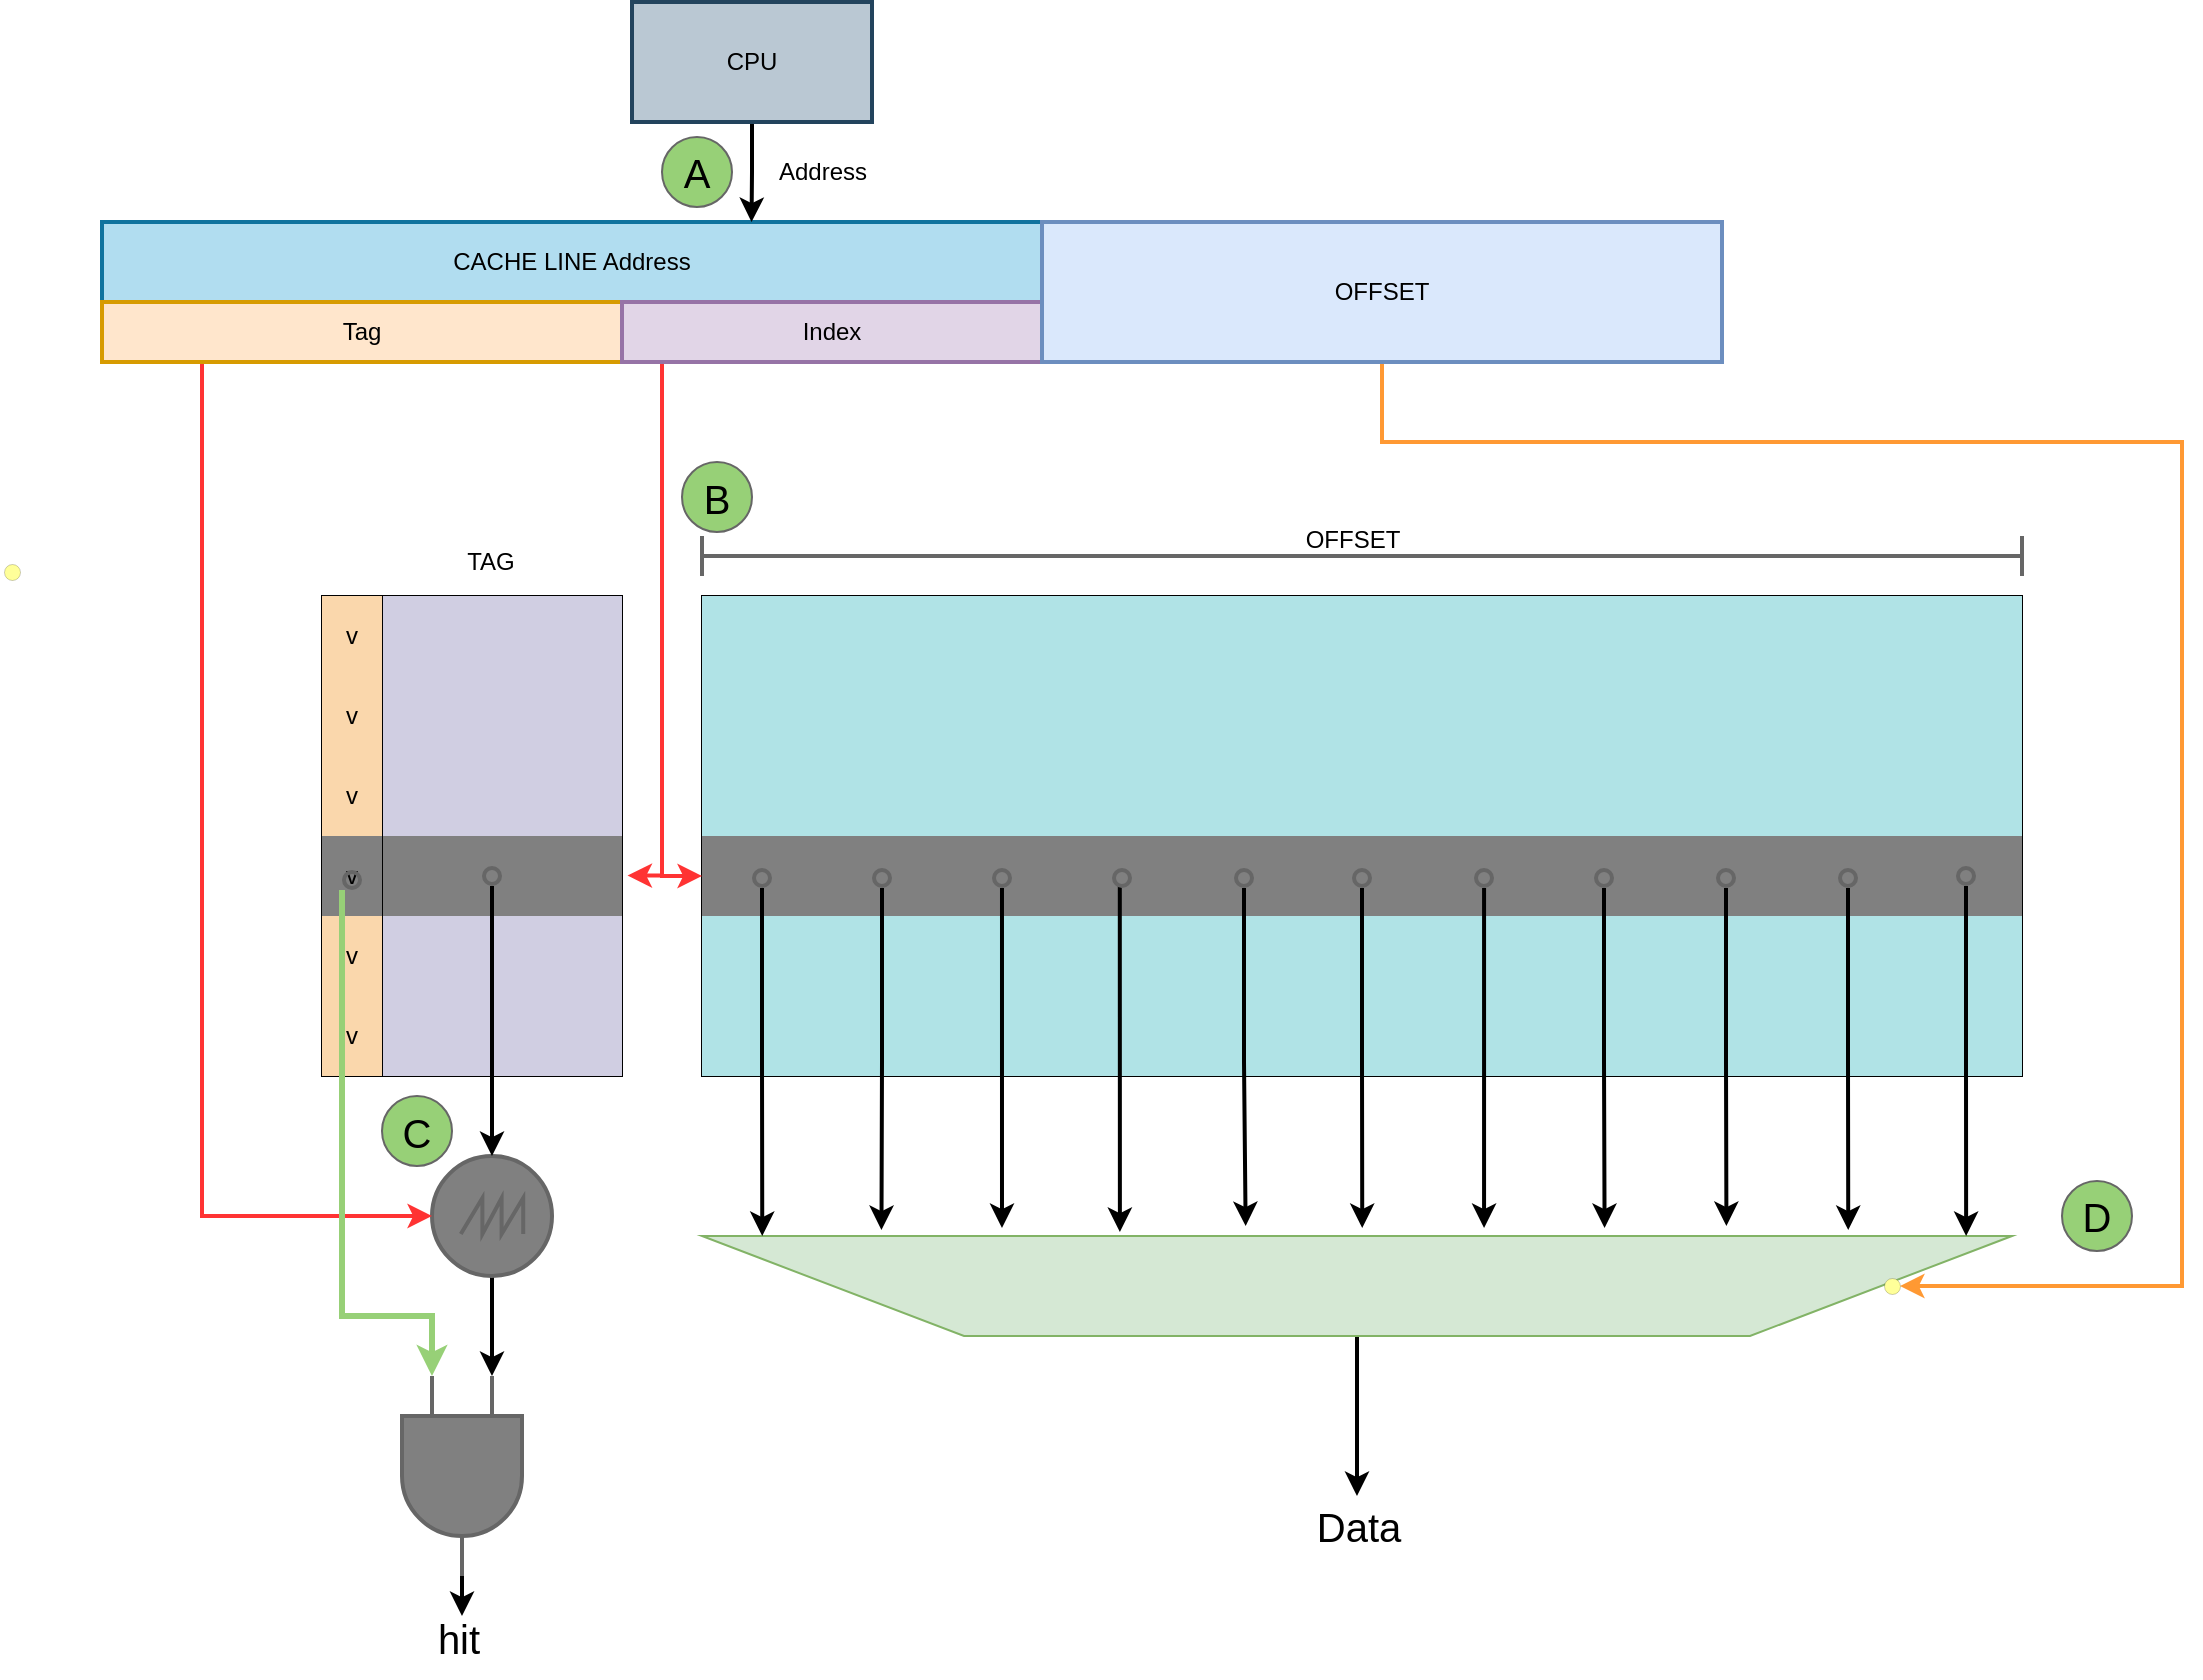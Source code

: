 <mxfile version="20.6.1" type="device"><diagram id="GEFvHUfRYv8DrE_fYGbr" name="第 1 页"><mxGraphModel dx="2563" dy="1224" grid="1" gridSize="10" guides="1" tooltips="1" connect="1" arrows="1" fold="1" page="1" pageScale="1" pageWidth="850" pageHeight="1100" math="0" shadow="0"><root><mxCell id="0"/><mxCell id="1" parent="0"/><mxCell id="lE-3ElLbdvA7vJIspukd-1" value="" style="shape=table;html=1;whiteSpace=wrap;startSize=0;container=1;collapsible=0;childLayout=tableLayout;" parent="1" vertex="1"><mxGeometry x="320" y="357" width="660" height="240" as="geometry"/></mxCell><mxCell id="lE-3ElLbdvA7vJIspukd-90" style="shape=tableRow;horizontal=0;startSize=0;swimlaneHead=0;swimlaneBody=0;top=0;left=0;bottom=0;right=0;collapsible=0;dropTarget=0;fillColor=none;points=[[0,0.5],[1,0.5]];portConstraint=eastwest;" parent="lE-3ElLbdvA7vJIspukd-1" vertex="1"><mxGeometry width="660" height="40" as="geometry"/></mxCell><mxCell id="lE-3ElLbdvA7vJIspukd-91" style="shape=partialRectangle;html=1;whiteSpace=wrap;connectable=0;fillColor=#b0e3e6;top=0;left=0;bottom=0;right=0;overflow=hidden;strokeColor=#0e8088;" parent="lE-3ElLbdvA7vJIspukd-90" vertex="1"><mxGeometry width="60" height="40" as="geometry"><mxRectangle width="60" height="40" as="alternateBounds"/></mxGeometry></mxCell><mxCell id="lE-3ElLbdvA7vJIspukd-92" style="shape=partialRectangle;html=1;whiteSpace=wrap;connectable=0;fillColor=#b0e3e6;top=0;left=0;bottom=0;right=0;overflow=hidden;strokeColor=#0e8088;" parent="lE-3ElLbdvA7vJIspukd-90" vertex="1"><mxGeometry x="60" width="60" height="40" as="geometry"><mxRectangle width="60" height="40" as="alternateBounds"/></mxGeometry></mxCell><mxCell id="lE-3ElLbdvA7vJIspukd-93" style="shape=partialRectangle;html=1;whiteSpace=wrap;connectable=0;fillColor=#b0e3e6;top=0;left=0;bottom=0;right=0;overflow=hidden;strokeColor=#0e8088;" parent="lE-3ElLbdvA7vJIspukd-90" vertex="1"><mxGeometry x="120" width="60" height="40" as="geometry"><mxRectangle width="60" height="40" as="alternateBounds"/></mxGeometry></mxCell><mxCell id="lE-3ElLbdvA7vJIspukd-94" style="shape=partialRectangle;html=1;whiteSpace=wrap;connectable=0;fillColor=#b0e3e6;top=0;left=0;bottom=0;right=0;overflow=hidden;strokeColor=#0e8088;" parent="lE-3ElLbdvA7vJIspukd-90" vertex="1"><mxGeometry x="180" width="60" height="40" as="geometry"><mxRectangle width="60" height="40" as="alternateBounds"/></mxGeometry></mxCell><mxCell id="lE-3ElLbdvA7vJIspukd-95" style="shape=partialRectangle;html=1;whiteSpace=wrap;connectable=0;fillColor=#b0e3e6;top=0;left=0;bottom=0;right=0;overflow=hidden;strokeColor=#0e8088;" parent="lE-3ElLbdvA7vJIspukd-90" vertex="1"><mxGeometry x="240" width="60" height="40" as="geometry"><mxRectangle width="60" height="40" as="alternateBounds"/></mxGeometry></mxCell><mxCell id="lE-3ElLbdvA7vJIspukd-96" style="shape=partialRectangle;html=1;whiteSpace=wrap;connectable=0;fillColor=#b0e3e6;top=0;left=0;bottom=0;right=0;overflow=hidden;strokeColor=#0e8088;" parent="lE-3ElLbdvA7vJIspukd-90" vertex="1"><mxGeometry x="300" width="60" height="40" as="geometry"><mxRectangle width="60" height="40" as="alternateBounds"/></mxGeometry></mxCell><mxCell id="lE-3ElLbdvA7vJIspukd-97" style="shape=partialRectangle;html=1;whiteSpace=wrap;connectable=0;fillColor=#b0e3e6;top=0;left=0;bottom=0;right=0;overflow=hidden;strokeColor=#0e8088;" parent="lE-3ElLbdvA7vJIspukd-90" vertex="1"><mxGeometry x="360" width="60" height="40" as="geometry"><mxRectangle width="60" height="40" as="alternateBounds"/></mxGeometry></mxCell><mxCell id="lE-3ElLbdvA7vJIspukd-98" style="shape=partialRectangle;html=1;whiteSpace=wrap;connectable=0;fillColor=#b0e3e6;top=0;left=0;bottom=0;right=0;overflow=hidden;strokeColor=#0e8088;" parent="lE-3ElLbdvA7vJIspukd-90" vertex="1"><mxGeometry x="420" width="60" height="40" as="geometry"><mxRectangle width="60" height="40" as="alternateBounds"/></mxGeometry></mxCell><mxCell id="lE-3ElLbdvA7vJIspukd-99" style="shape=partialRectangle;html=1;whiteSpace=wrap;connectable=0;fillColor=#b0e3e6;top=0;left=0;bottom=0;right=0;overflow=hidden;strokeColor=#0e8088;" parent="lE-3ElLbdvA7vJIspukd-90" vertex="1"><mxGeometry x="480" width="60" height="40" as="geometry"><mxRectangle width="60" height="40" as="alternateBounds"/></mxGeometry></mxCell><mxCell id="lE-3ElLbdvA7vJIspukd-100" style="shape=partialRectangle;html=1;whiteSpace=wrap;connectable=0;fillColor=#b0e3e6;top=0;left=0;bottom=0;right=0;overflow=hidden;strokeColor=#0e8088;" parent="lE-3ElLbdvA7vJIspukd-90" vertex="1"><mxGeometry x="540" width="60" height="40" as="geometry"><mxRectangle width="60" height="40" as="alternateBounds"/></mxGeometry></mxCell><mxCell id="lE-3ElLbdvA7vJIspukd-101" style="shape=partialRectangle;html=1;whiteSpace=wrap;connectable=0;fillColor=#b0e3e6;top=0;left=0;bottom=0;right=0;overflow=hidden;strokeColor=#0e8088;" parent="lE-3ElLbdvA7vJIspukd-90" vertex="1"><mxGeometry x="600" width="60" height="40" as="geometry"><mxRectangle width="60" height="40" as="alternateBounds"/></mxGeometry></mxCell><mxCell id="lE-3ElLbdvA7vJIspukd-78" style="shape=tableRow;horizontal=0;startSize=0;swimlaneHead=0;swimlaneBody=0;top=0;left=0;bottom=0;right=0;collapsible=0;dropTarget=0;fillColor=none;points=[[0,0.5],[1,0.5]];portConstraint=eastwest;" parent="lE-3ElLbdvA7vJIspukd-1" vertex="1"><mxGeometry y="40" width="660" height="40" as="geometry"/></mxCell><mxCell id="lE-3ElLbdvA7vJIspukd-79" style="shape=partialRectangle;html=1;whiteSpace=wrap;connectable=0;fillColor=#b0e3e6;top=0;left=0;bottom=0;right=0;overflow=hidden;strokeColor=#0e8088;" parent="lE-3ElLbdvA7vJIspukd-78" vertex="1"><mxGeometry width="60" height="40" as="geometry"><mxRectangle width="60" height="40" as="alternateBounds"/></mxGeometry></mxCell><mxCell id="lE-3ElLbdvA7vJIspukd-80" style="shape=partialRectangle;html=1;whiteSpace=wrap;connectable=0;fillColor=#b0e3e6;top=0;left=0;bottom=0;right=0;overflow=hidden;strokeColor=#0e8088;" parent="lE-3ElLbdvA7vJIspukd-78" vertex="1"><mxGeometry x="60" width="60" height="40" as="geometry"><mxRectangle width="60" height="40" as="alternateBounds"/></mxGeometry></mxCell><mxCell id="lE-3ElLbdvA7vJIspukd-81" style="shape=partialRectangle;html=1;whiteSpace=wrap;connectable=0;fillColor=#b0e3e6;top=0;left=0;bottom=0;right=0;overflow=hidden;strokeColor=#0e8088;" parent="lE-3ElLbdvA7vJIspukd-78" vertex="1"><mxGeometry x="120" width="60" height="40" as="geometry"><mxRectangle width="60" height="40" as="alternateBounds"/></mxGeometry></mxCell><mxCell id="lE-3ElLbdvA7vJIspukd-82" style="shape=partialRectangle;html=1;whiteSpace=wrap;connectable=0;fillColor=#b0e3e6;top=0;left=0;bottom=0;right=0;overflow=hidden;strokeColor=#0e8088;" parent="lE-3ElLbdvA7vJIspukd-78" vertex="1"><mxGeometry x="180" width="60" height="40" as="geometry"><mxRectangle width="60" height="40" as="alternateBounds"/></mxGeometry></mxCell><mxCell id="lE-3ElLbdvA7vJIspukd-83" style="shape=partialRectangle;html=1;whiteSpace=wrap;connectable=0;fillColor=#b0e3e6;top=0;left=0;bottom=0;right=0;overflow=hidden;strokeColor=#0e8088;" parent="lE-3ElLbdvA7vJIspukd-78" vertex="1"><mxGeometry x="240" width="60" height="40" as="geometry"><mxRectangle width="60" height="40" as="alternateBounds"/></mxGeometry></mxCell><mxCell id="lE-3ElLbdvA7vJIspukd-84" style="shape=partialRectangle;html=1;whiteSpace=wrap;connectable=0;fillColor=#b0e3e6;top=0;left=0;bottom=0;right=0;overflow=hidden;strokeColor=#0e8088;" parent="lE-3ElLbdvA7vJIspukd-78" vertex="1"><mxGeometry x="300" width="60" height="40" as="geometry"><mxRectangle width="60" height="40" as="alternateBounds"/></mxGeometry></mxCell><mxCell id="lE-3ElLbdvA7vJIspukd-85" style="shape=partialRectangle;html=1;whiteSpace=wrap;connectable=0;fillColor=#b0e3e6;top=0;left=0;bottom=0;right=0;overflow=hidden;strokeColor=#0e8088;" parent="lE-3ElLbdvA7vJIspukd-78" vertex="1"><mxGeometry x="360" width="60" height="40" as="geometry"><mxRectangle width="60" height="40" as="alternateBounds"/></mxGeometry></mxCell><mxCell id="lE-3ElLbdvA7vJIspukd-86" style="shape=partialRectangle;html=1;whiteSpace=wrap;connectable=0;fillColor=#b0e3e6;top=0;left=0;bottom=0;right=0;overflow=hidden;strokeColor=#0e8088;" parent="lE-3ElLbdvA7vJIspukd-78" vertex="1"><mxGeometry x="420" width="60" height="40" as="geometry"><mxRectangle width="60" height="40" as="alternateBounds"/></mxGeometry></mxCell><mxCell id="lE-3ElLbdvA7vJIspukd-87" style="shape=partialRectangle;html=1;whiteSpace=wrap;connectable=0;fillColor=#b0e3e6;top=0;left=0;bottom=0;right=0;overflow=hidden;strokeColor=#0e8088;" parent="lE-3ElLbdvA7vJIspukd-78" vertex="1"><mxGeometry x="480" width="60" height="40" as="geometry"><mxRectangle width="60" height="40" as="alternateBounds"/></mxGeometry></mxCell><mxCell id="lE-3ElLbdvA7vJIspukd-88" style="shape=partialRectangle;html=1;whiteSpace=wrap;connectable=0;fillColor=#b0e3e6;top=0;left=0;bottom=0;right=0;overflow=hidden;strokeColor=#0e8088;" parent="lE-3ElLbdvA7vJIspukd-78" vertex="1"><mxGeometry x="540" width="60" height="40" as="geometry"><mxRectangle width="60" height="40" as="alternateBounds"/></mxGeometry></mxCell><mxCell id="lE-3ElLbdvA7vJIspukd-89" style="shape=partialRectangle;html=1;whiteSpace=wrap;connectable=0;fillColor=#b0e3e6;top=0;left=0;bottom=0;right=0;overflow=hidden;strokeColor=#0e8088;" parent="lE-3ElLbdvA7vJIspukd-78" vertex="1"><mxGeometry x="600" width="60" height="40" as="geometry"><mxRectangle width="60" height="40" as="alternateBounds"/></mxGeometry></mxCell><mxCell id="lE-3ElLbdvA7vJIspukd-66" style="shape=tableRow;horizontal=0;startSize=0;swimlaneHead=0;swimlaneBody=0;top=0;left=0;bottom=0;right=0;collapsible=0;dropTarget=0;fillColor=none;points=[[0,0.5],[1,0.5]];portConstraint=eastwest;" parent="lE-3ElLbdvA7vJIspukd-1" vertex="1"><mxGeometry y="80" width="660" height="40" as="geometry"/></mxCell><mxCell id="lE-3ElLbdvA7vJIspukd-67" style="shape=partialRectangle;html=1;whiteSpace=wrap;connectable=0;fillColor=#b0e3e6;top=0;left=0;bottom=0;right=0;overflow=hidden;strokeColor=#0e8088;" parent="lE-3ElLbdvA7vJIspukd-66" vertex="1"><mxGeometry width="60" height="40" as="geometry"><mxRectangle width="60" height="40" as="alternateBounds"/></mxGeometry></mxCell><mxCell id="lE-3ElLbdvA7vJIspukd-68" style="shape=partialRectangle;html=1;whiteSpace=wrap;connectable=0;fillColor=#b0e3e6;top=0;left=0;bottom=0;right=0;overflow=hidden;strokeColor=#0e8088;" parent="lE-3ElLbdvA7vJIspukd-66" vertex="1"><mxGeometry x="60" width="60" height="40" as="geometry"><mxRectangle width="60" height="40" as="alternateBounds"/></mxGeometry></mxCell><mxCell id="lE-3ElLbdvA7vJIspukd-69" style="shape=partialRectangle;html=1;whiteSpace=wrap;connectable=0;fillColor=#b0e3e6;top=0;left=0;bottom=0;right=0;overflow=hidden;strokeColor=#0e8088;" parent="lE-3ElLbdvA7vJIspukd-66" vertex="1"><mxGeometry x="120" width="60" height="40" as="geometry"><mxRectangle width="60" height="40" as="alternateBounds"/></mxGeometry></mxCell><mxCell id="lE-3ElLbdvA7vJIspukd-70" style="shape=partialRectangle;html=1;whiteSpace=wrap;connectable=0;fillColor=#b0e3e6;top=0;left=0;bottom=0;right=0;overflow=hidden;strokeColor=#0e8088;" parent="lE-3ElLbdvA7vJIspukd-66" vertex="1"><mxGeometry x="180" width="60" height="40" as="geometry"><mxRectangle width="60" height="40" as="alternateBounds"/></mxGeometry></mxCell><mxCell id="lE-3ElLbdvA7vJIspukd-71" style="shape=partialRectangle;html=1;whiteSpace=wrap;connectable=0;fillColor=#b0e3e6;top=0;left=0;bottom=0;right=0;overflow=hidden;strokeColor=#0e8088;" parent="lE-3ElLbdvA7vJIspukd-66" vertex="1"><mxGeometry x="240" width="60" height="40" as="geometry"><mxRectangle width="60" height="40" as="alternateBounds"/></mxGeometry></mxCell><mxCell id="lE-3ElLbdvA7vJIspukd-72" style="shape=partialRectangle;html=1;whiteSpace=wrap;connectable=0;fillColor=#b0e3e6;top=0;left=0;bottom=0;right=0;overflow=hidden;strokeColor=#0e8088;" parent="lE-3ElLbdvA7vJIspukd-66" vertex="1"><mxGeometry x="300" width="60" height="40" as="geometry"><mxRectangle width="60" height="40" as="alternateBounds"/></mxGeometry></mxCell><mxCell id="lE-3ElLbdvA7vJIspukd-73" style="shape=partialRectangle;html=1;whiteSpace=wrap;connectable=0;fillColor=#b0e3e6;top=0;left=0;bottom=0;right=0;overflow=hidden;strokeColor=#0e8088;" parent="lE-3ElLbdvA7vJIspukd-66" vertex="1"><mxGeometry x="360" width="60" height="40" as="geometry"><mxRectangle width="60" height="40" as="alternateBounds"/></mxGeometry></mxCell><mxCell id="lE-3ElLbdvA7vJIspukd-74" style="shape=partialRectangle;html=1;whiteSpace=wrap;connectable=0;fillColor=#b0e3e6;top=0;left=0;bottom=0;right=0;overflow=hidden;strokeColor=#0e8088;" parent="lE-3ElLbdvA7vJIspukd-66" vertex="1"><mxGeometry x="420" width="60" height="40" as="geometry"><mxRectangle width="60" height="40" as="alternateBounds"/></mxGeometry></mxCell><mxCell id="lE-3ElLbdvA7vJIspukd-75" style="shape=partialRectangle;html=1;whiteSpace=wrap;connectable=0;fillColor=#b0e3e6;top=0;left=0;bottom=0;right=0;overflow=hidden;strokeColor=#0e8088;" parent="lE-3ElLbdvA7vJIspukd-66" vertex="1"><mxGeometry x="480" width="60" height="40" as="geometry"><mxRectangle width="60" height="40" as="alternateBounds"/></mxGeometry></mxCell><mxCell id="lE-3ElLbdvA7vJIspukd-76" style="shape=partialRectangle;html=1;whiteSpace=wrap;connectable=0;fillColor=#b0e3e6;top=0;left=0;bottom=0;right=0;overflow=hidden;strokeColor=#0e8088;" parent="lE-3ElLbdvA7vJIspukd-66" vertex="1"><mxGeometry x="540" width="60" height="40" as="geometry"><mxRectangle width="60" height="40" as="alternateBounds"/></mxGeometry></mxCell><mxCell id="lE-3ElLbdvA7vJIspukd-77" style="shape=partialRectangle;html=1;whiteSpace=wrap;connectable=0;fillColor=#b0e3e6;top=0;left=0;bottom=0;right=0;overflow=hidden;strokeColor=#0e8088;" parent="lE-3ElLbdvA7vJIspukd-66" vertex="1"><mxGeometry x="600" width="60" height="40" as="geometry"><mxRectangle width="60" height="40" as="alternateBounds"/></mxGeometry></mxCell><mxCell id="lE-3ElLbdvA7vJIspukd-2" value="" style="shape=tableRow;horizontal=0;startSize=0;swimlaneHead=0;swimlaneBody=0;top=0;left=0;bottom=0;right=0;collapsible=0;dropTarget=0;fillColor=none;points=[[0,0.5],[1,0.5]];portConstraint=eastwest;" parent="lE-3ElLbdvA7vJIspukd-1" vertex="1"><mxGeometry y="120" width="660" height="40" as="geometry"/></mxCell><mxCell id="lE-3ElLbdvA7vJIspukd-3" value="" style="shape=partialRectangle;html=1;whiteSpace=wrap;connectable=0;fillColor=#808080;top=0;left=0;bottom=0;right=0;overflow=hidden;strokeColor=#666666;" parent="lE-3ElLbdvA7vJIspukd-2" vertex="1"><mxGeometry width="60" height="40" as="geometry"><mxRectangle width="60" height="40" as="alternateBounds"/></mxGeometry></mxCell><mxCell id="lE-3ElLbdvA7vJIspukd-4" value="" style="shape=partialRectangle;html=1;whiteSpace=wrap;connectable=0;fillColor=#808080;top=0;left=0;bottom=0;right=0;overflow=hidden;" parent="lE-3ElLbdvA7vJIspukd-2" vertex="1"><mxGeometry x="60" width="60" height="40" as="geometry"><mxRectangle width="60" height="40" as="alternateBounds"/></mxGeometry></mxCell><mxCell id="lE-3ElLbdvA7vJIspukd-5" value="" style="shape=partialRectangle;html=1;whiteSpace=wrap;connectable=0;fillColor=#808080;top=0;left=0;bottom=0;right=0;overflow=hidden;" parent="lE-3ElLbdvA7vJIspukd-2" vertex="1"><mxGeometry x="120" width="60" height="40" as="geometry"><mxRectangle width="60" height="40" as="alternateBounds"/></mxGeometry></mxCell><mxCell id="lE-3ElLbdvA7vJIspukd-14" style="shape=partialRectangle;html=1;whiteSpace=wrap;connectable=0;fillColor=#808080;top=0;left=0;bottom=0;right=0;overflow=hidden;" parent="lE-3ElLbdvA7vJIspukd-2" vertex="1"><mxGeometry x="180" width="60" height="40" as="geometry"><mxRectangle width="60" height="40" as="alternateBounds"/></mxGeometry></mxCell><mxCell id="lE-3ElLbdvA7vJIspukd-17" style="shape=partialRectangle;html=1;whiteSpace=wrap;connectable=0;fillColor=#808080;top=0;left=0;bottom=0;right=0;overflow=hidden;" parent="lE-3ElLbdvA7vJIspukd-2" vertex="1"><mxGeometry x="240" width="60" height="40" as="geometry"><mxRectangle width="60" height="40" as="alternateBounds"/></mxGeometry></mxCell><mxCell id="lE-3ElLbdvA7vJIspukd-20" style="shape=partialRectangle;html=1;whiteSpace=wrap;connectable=0;fillColor=#808080;top=0;left=0;bottom=0;right=0;overflow=hidden;" parent="lE-3ElLbdvA7vJIspukd-2" vertex="1"><mxGeometry x="300" width="60" height="40" as="geometry"><mxRectangle width="60" height="40" as="alternateBounds"/></mxGeometry></mxCell><mxCell id="lE-3ElLbdvA7vJIspukd-23" style="shape=partialRectangle;html=1;whiteSpace=wrap;connectable=0;fillColor=#808080;top=0;left=0;bottom=0;right=0;overflow=hidden;" parent="lE-3ElLbdvA7vJIspukd-2" vertex="1"><mxGeometry x="360" width="60" height="40" as="geometry"><mxRectangle width="60" height="40" as="alternateBounds"/></mxGeometry></mxCell><mxCell id="lE-3ElLbdvA7vJIspukd-26" style="shape=partialRectangle;html=1;whiteSpace=wrap;connectable=0;fillColor=#808080;top=0;left=0;bottom=0;right=0;overflow=hidden;" parent="lE-3ElLbdvA7vJIspukd-2" vertex="1"><mxGeometry x="420" width="60" height="40" as="geometry"><mxRectangle width="60" height="40" as="alternateBounds"/></mxGeometry></mxCell><mxCell id="lE-3ElLbdvA7vJIspukd-29" style="shape=partialRectangle;html=1;whiteSpace=wrap;connectable=0;fillColor=#808080;top=0;left=0;bottom=0;right=0;overflow=hidden;" parent="lE-3ElLbdvA7vJIspukd-2" vertex="1"><mxGeometry x="480" width="60" height="40" as="geometry"><mxRectangle width="60" height="40" as="alternateBounds"/></mxGeometry></mxCell><mxCell id="lE-3ElLbdvA7vJIspukd-32" style="shape=partialRectangle;html=1;whiteSpace=wrap;connectable=0;fillColor=#808080;top=0;left=0;bottom=0;right=0;overflow=hidden;" parent="lE-3ElLbdvA7vJIspukd-2" vertex="1"><mxGeometry x="540" width="60" height="40" as="geometry"><mxRectangle width="60" height="40" as="alternateBounds"/></mxGeometry></mxCell><mxCell id="lE-3ElLbdvA7vJIspukd-35" style="shape=partialRectangle;html=1;whiteSpace=wrap;connectable=0;fillColor=#808080;top=0;left=0;bottom=0;right=0;overflow=hidden;" parent="lE-3ElLbdvA7vJIspukd-2" vertex="1"><mxGeometry x="600" width="60" height="40" as="geometry"><mxRectangle width="60" height="40" as="alternateBounds"/></mxGeometry></mxCell><mxCell id="lE-3ElLbdvA7vJIspukd-6" value="" style="shape=tableRow;horizontal=0;startSize=0;swimlaneHead=0;swimlaneBody=0;top=0;left=0;bottom=0;right=0;collapsible=0;dropTarget=0;fillColor=none;points=[[0,0.5],[1,0.5]];portConstraint=eastwest;" parent="lE-3ElLbdvA7vJIspukd-1" vertex="1"><mxGeometry y="160" width="660" height="40" as="geometry"/></mxCell><mxCell id="lE-3ElLbdvA7vJIspukd-7" value="" style="shape=partialRectangle;html=1;whiteSpace=wrap;connectable=0;fillColor=#b0e3e6;top=0;left=0;bottom=0;right=0;overflow=hidden;strokeColor=#0e8088;" parent="lE-3ElLbdvA7vJIspukd-6" vertex="1"><mxGeometry width="60" height="40" as="geometry"><mxRectangle width="60" height="40" as="alternateBounds"/></mxGeometry></mxCell><mxCell id="lE-3ElLbdvA7vJIspukd-8" value="" style="shape=partialRectangle;html=1;whiteSpace=wrap;connectable=0;fillColor=#b0e3e6;top=0;left=0;bottom=0;right=0;overflow=hidden;strokeColor=#0e8088;" parent="lE-3ElLbdvA7vJIspukd-6" vertex="1"><mxGeometry x="60" width="60" height="40" as="geometry"><mxRectangle width="60" height="40" as="alternateBounds"/></mxGeometry></mxCell><mxCell id="lE-3ElLbdvA7vJIspukd-9" value="" style="shape=partialRectangle;html=1;whiteSpace=wrap;connectable=0;fillColor=#b0e3e6;top=0;left=0;bottom=0;right=0;overflow=hidden;strokeColor=#0e8088;" parent="lE-3ElLbdvA7vJIspukd-6" vertex="1"><mxGeometry x="120" width="60" height="40" as="geometry"><mxRectangle width="60" height="40" as="alternateBounds"/></mxGeometry></mxCell><mxCell id="lE-3ElLbdvA7vJIspukd-15" style="shape=partialRectangle;html=1;whiteSpace=wrap;connectable=0;fillColor=#b0e3e6;top=0;left=0;bottom=0;right=0;overflow=hidden;strokeColor=#0e8088;" parent="lE-3ElLbdvA7vJIspukd-6" vertex="1"><mxGeometry x="180" width="60" height="40" as="geometry"><mxRectangle width="60" height="40" as="alternateBounds"/></mxGeometry></mxCell><mxCell id="lE-3ElLbdvA7vJIspukd-18" style="shape=partialRectangle;html=1;whiteSpace=wrap;connectable=0;fillColor=#b0e3e6;top=0;left=0;bottom=0;right=0;overflow=hidden;strokeColor=#0e8088;" parent="lE-3ElLbdvA7vJIspukd-6" vertex="1"><mxGeometry x="240" width="60" height="40" as="geometry"><mxRectangle width="60" height="40" as="alternateBounds"/></mxGeometry></mxCell><mxCell id="lE-3ElLbdvA7vJIspukd-21" style="shape=partialRectangle;html=1;whiteSpace=wrap;connectable=0;fillColor=#b0e3e6;top=0;left=0;bottom=0;right=0;overflow=hidden;strokeColor=#0e8088;" parent="lE-3ElLbdvA7vJIspukd-6" vertex="1"><mxGeometry x="300" width="60" height="40" as="geometry"><mxRectangle width="60" height="40" as="alternateBounds"/></mxGeometry></mxCell><mxCell id="lE-3ElLbdvA7vJIspukd-24" style="shape=partialRectangle;html=1;whiteSpace=wrap;connectable=0;fillColor=#b0e3e6;top=0;left=0;bottom=0;right=0;overflow=hidden;strokeColor=#0e8088;" parent="lE-3ElLbdvA7vJIspukd-6" vertex="1"><mxGeometry x="360" width="60" height="40" as="geometry"><mxRectangle width="60" height="40" as="alternateBounds"/></mxGeometry></mxCell><mxCell id="lE-3ElLbdvA7vJIspukd-27" style="shape=partialRectangle;html=1;whiteSpace=wrap;connectable=0;fillColor=#b0e3e6;top=0;left=0;bottom=0;right=0;overflow=hidden;strokeColor=#0e8088;" parent="lE-3ElLbdvA7vJIspukd-6" vertex="1"><mxGeometry x="420" width="60" height="40" as="geometry"><mxRectangle width="60" height="40" as="alternateBounds"/></mxGeometry></mxCell><mxCell id="lE-3ElLbdvA7vJIspukd-30" style="shape=partialRectangle;html=1;whiteSpace=wrap;connectable=0;fillColor=#b0e3e6;top=0;left=0;bottom=0;right=0;overflow=hidden;strokeColor=#0e8088;" parent="lE-3ElLbdvA7vJIspukd-6" vertex="1"><mxGeometry x="480" width="60" height="40" as="geometry"><mxRectangle width="60" height="40" as="alternateBounds"/></mxGeometry></mxCell><mxCell id="lE-3ElLbdvA7vJIspukd-33" style="shape=partialRectangle;html=1;whiteSpace=wrap;connectable=0;fillColor=#b0e3e6;top=0;left=0;bottom=0;right=0;overflow=hidden;strokeColor=#0e8088;" parent="lE-3ElLbdvA7vJIspukd-6" vertex="1"><mxGeometry x="540" width="60" height="40" as="geometry"><mxRectangle width="60" height="40" as="alternateBounds"/></mxGeometry></mxCell><mxCell id="lE-3ElLbdvA7vJIspukd-36" style="shape=partialRectangle;html=1;whiteSpace=wrap;connectable=0;fillColor=#b0e3e6;top=0;left=0;bottom=0;right=0;overflow=hidden;strokeColor=#0e8088;" parent="lE-3ElLbdvA7vJIspukd-6" vertex="1"><mxGeometry x="600" width="60" height="40" as="geometry"><mxRectangle width="60" height="40" as="alternateBounds"/></mxGeometry></mxCell><mxCell id="lE-3ElLbdvA7vJIspukd-10" value="" style="shape=tableRow;horizontal=0;startSize=0;swimlaneHead=0;swimlaneBody=0;top=0;left=0;bottom=0;right=0;collapsible=0;dropTarget=0;fillColor=none;points=[[0,0.5],[1,0.5]];portConstraint=eastwest;" parent="lE-3ElLbdvA7vJIspukd-1" vertex="1"><mxGeometry y="200" width="660" height="40" as="geometry"/></mxCell><mxCell id="lE-3ElLbdvA7vJIspukd-11" value="" style="shape=partialRectangle;html=1;whiteSpace=wrap;connectable=0;fillColor=#b0e3e6;top=0;left=0;bottom=0;right=0;overflow=hidden;strokeColor=#0e8088;" parent="lE-3ElLbdvA7vJIspukd-10" vertex="1"><mxGeometry width="60" height="40" as="geometry"><mxRectangle width="60" height="40" as="alternateBounds"/></mxGeometry></mxCell><mxCell id="lE-3ElLbdvA7vJIspukd-12" value="" style="shape=partialRectangle;html=1;whiteSpace=wrap;connectable=0;fillColor=#b0e3e6;top=0;left=0;bottom=0;right=0;overflow=hidden;strokeColor=#0e8088;" parent="lE-3ElLbdvA7vJIspukd-10" vertex="1"><mxGeometry x="60" width="60" height="40" as="geometry"><mxRectangle width="60" height="40" as="alternateBounds"/></mxGeometry></mxCell><mxCell id="lE-3ElLbdvA7vJIspukd-13" value="" style="shape=partialRectangle;html=1;whiteSpace=wrap;connectable=0;fillColor=#b0e3e6;top=0;left=0;bottom=0;right=0;overflow=hidden;pointerEvents=1;strokeColor=#0e8088;" parent="lE-3ElLbdvA7vJIspukd-10" vertex="1"><mxGeometry x="120" width="60" height="40" as="geometry"><mxRectangle width="60" height="40" as="alternateBounds"/></mxGeometry></mxCell><mxCell id="lE-3ElLbdvA7vJIspukd-16" style="shape=partialRectangle;html=1;whiteSpace=wrap;connectable=0;fillColor=#b0e3e6;top=0;left=0;bottom=0;right=0;overflow=hidden;pointerEvents=1;strokeColor=#0e8088;" parent="lE-3ElLbdvA7vJIspukd-10" vertex="1"><mxGeometry x="180" width="60" height="40" as="geometry"><mxRectangle width="60" height="40" as="alternateBounds"/></mxGeometry></mxCell><mxCell id="lE-3ElLbdvA7vJIspukd-19" style="shape=partialRectangle;html=1;whiteSpace=wrap;connectable=0;fillColor=#b0e3e6;top=0;left=0;bottom=0;right=0;overflow=hidden;pointerEvents=1;strokeColor=#0e8088;" parent="lE-3ElLbdvA7vJIspukd-10" vertex="1"><mxGeometry x="240" width="60" height="40" as="geometry"><mxRectangle width="60" height="40" as="alternateBounds"/></mxGeometry></mxCell><mxCell id="lE-3ElLbdvA7vJIspukd-22" style="shape=partialRectangle;html=1;whiteSpace=wrap;connectable=0;fillColor=#b0e3e6;top=0;left=0;bottom=0;right=0;overflow=hidden;pointerEvents=1;strokeColor=#0e8088;" parent="lE-3ElLbdvA7vJIspukd-10" vertex="1"><mxGeometry x="300" width="60" height="40" as="geometry"><mxRectangle width="60" height="40" as="alternateBounds"/></mxGeometry></mxCell><mxCell id="lE-3ElLbdvA7vJIspukd-25" style="shape=partialRectangle;html=1;whiteSpace=wrap;connectable=0;fillColor=#b0e3e6;top=0;left=0;bottom=0;right=0;overflow=hidden;pointerEvents=1;strokeColor=#0e8088;" parent="lE-3ElLbdvA7vJIspukd-10" vertex="1"><mxGeometry x="360" width="60" height="40" as="geometry"><mxRectangle width="60" height="40" as="alternateBounds"/></mxGeometry></mxCell><mxCell id="lE-3ElLbdvA7vJIspukd-28" style="shape=partialRectangle;html=1;whiteSpace=wrap;connectable=0;fillColor=#b0e3e6;top=0;left=0;bottom=0;right=0;overflow=hidden;pointerEvents=1;strokeColor=#0e8088;" parent="lE-3ElLbdvA7vJIspukd-10" vertex="1"><mxGeometry x="420" width="60" height="40" as="geometry"><mxRectangle width="60" height="40" as="alternateBounds"/></mxGeometry></mxCell><mxCell id="lE-3ElLbdvA7vJIspukd-31" style="shape=partialRectangle;html=1;whiteSpace=wrap;connectable=0;fillColor=#b0e3e6;top=0;left=0;bottom=0;right=0;overflow=hidden;pointerEvents=1;strokeColor=#0e8088;" parent="lE-3ElLbdvA7vJIspukd-10" vertex="1"><mxGeometry x="480" width="60" height="40" as="geometry"><mxRectangle width="60" height="40" as="alternateBounds"/></mxGeometry></mxCell><mxCell id="lE-3ElLbdvA7vJIspukd-34" style="shape=partialRectangle;html=1;whiteSpace=wrap;connectable=0;fillColor=#b0e3e6;top=0;left=0;bottom=0;right=0;overflow=hidden;pointerEvents=1;strokeColor=#0e8088;" parent="lE-3ElLbdvA7vJIspukd-10" vertex="1"><mxGeometry x="540" width="60" height="40" as="geometry"><mxRectangle width="60" height="40" as="alternateBounds"/></mxGeometry></mxCell><mxCell id="lE-3ElLbdvA7vJIspukd-37" style="shape=partialRectangle;html=1;whiteSpace=wrap;connectable=0;fillColor=#b0e3e6;top=0;left=0;bottom=0;right=0;overflow=hidden;pointerEvents=1;strokeColor=#0e8088;" parent="lE-3ElLbdvA7vJIspukd-10" vertex="1"><mxGeometry x="600" width="60" height="40" as="geometry"><mxRectangle width="60" height="40" as="alternateBounds"/></mxGeometry></mxCell><mxCell id="lE-3ElLbdvA7vJIspukd-38" value="" style="shape=table;html=1;whiteSpace=wrap;startSize=0;container=1;collapsible=0;childLayout=tableLayout;" parent="1" vertex="1"><mxGeometry x="160" y="357" width="120" height="240" as="geometry"/></mxCell><mxCell id="lE-3ElLbdvA7vJIspukd-62" style="shape=tableRow;horizontal=0;startSize=0;swimlaneHead=0;swimlaneBody=0;top=0;left=0;bottom=0;right=0;collapsible=0;dropTarget=0;fillColor=none;points=[[0,0.5],[1,0.5]];portConstraint=eastwest;" parent="lE-3ElLbdvA7vJIspukd-38" vertex="1"><mxGeometry width="120" height="40" as="geometry"/></mxCell><mxCell id="lE-3ElLbdvA7vJIspukd-63" style="shape=partialRectangle;html=1;whiteSpace=wrap;connectable=0;fillColor=#d0cee2;top=0;left=0;bottom=0;right=0;overflow=hidden;strokeColor=#56517e;" parent="lE-3ElLbdvA7vJIspukd-62" vertex="1"><mxGeometry width="120" height="40" as="geometry"><mxRectangle width="120" height="40" as="alternateBounds"/></mxGeometry></mxCell><mxCell id="lE-3ElLbdvA7vJIspukd-54" style="shape=tableRow;horizontal=0;startSize=0;swimlaneHead=0;swimlaneBody=0;top=0;left=0;bottom=0;right=0;collapsible=0;dropTarget=0;fillColor=none;points=[[0,0.5],[1,0.5]];portConstraint=eastwest;" parent="lE-3ElLbdvA7vJIspukd-38" vertex="1"><mxGeometry y="40" width="120" height="40" as="geometry"/></mxCell><mxCell id="lE-3ElLbdvA7vJIspukd-55" style="shape=partialRectangle;html=1;whiteSpace=wrap;connectable=0;fillColor=#d0cee2;top=0;left=0;bottom=0;right=0;overflow=hidden;strokeColor=#56517e;" parent="lE-3ElLbdvA7vJIspukd-54" vertex="1"><mxGeometry width="120" height="40" as="geometry"><mxRectangle width="120" height="40" as="alternateBounds"/></mxGeometry></mxCell><mxCell id="lE-3ElLbdvA7vJIspukd-39" value="" style="shape=tableRow;horizontal=0;startSize=0;swimlaneHead=0;swimlaneBody=0;top=0;left=0;bottom=0;right=0;collapsible=0;dropTarget=0;fillColor=none;points=[[0,0.5],[1,0.5]];portConstraint=eastwest;" parent="lE-3ElLbdvA7vJIspukd-38" vertex="1"><mxGeometry y="80" width="120" height="40" as="geometry"/></mxCell><mxCell id="lE-3ElLbdvA7vJIspukd-40" value="" style="shape=partialRectangle;html=1;whiteSpace=wrap;connectable=0;fillColor=#d0cee2;top=0;left=0;bottom=0;right=0;overflow=hidden;strokeColor=#56517e;" parent="lE-3ElLbdvA7vJIspukd-39" vertex="1"><mxGeometry width="120" height="40" as="geometry"><mxRectangle width="120" height="40" as="alternateBounds"/></mxGeometry></mxCell><mxCell id="lE-3ElLbdvA7vJIspukd-127" value="" style="shape=tableRow;horizontal=0;startSize=0;swimlaneHead=0;swimlaneBody=0;top=0;left=0;bottom=0;right=0;collapsible=0;dropTarget=0;fillColor=none;points=[[0,0.5],[1,0.5]];portConstraint=eastwest;" parent="lE-3ElLbdvA7vJIspukd-38" vertex="1"><mxGeometry y="120" width="120" height="40" as="geometry"/></mxCell><mxCell id="lE-3ElLbdvA7vJIspukd-128" value="" style="shape=partialRectangle;html=1;whiteSpace=wrap;connectable=0;fillColor=#808080;top=0;left=0;bottom=0;right=0;overflow=hidden;" parent="lE-3ElLbdvA7vJIspukd-127" vertex="1"><mxGeometry width="120" height="40" as="geometry"><mxRectangle width="120" height="40" as="alternateBounds"/></mxGeometry></mxCell><mxCell id="lE-3ElLbdvA7vJIspukd-43" value="" style="shape=tableRow;horizontal=0;startSize=0;swimlaneHead=0;swimlaneBody=0;top=0;left=0;bottom=0;right=0;collapsible=0;dropTarget=0;fillColor=none;points=[[0,0.5],[1,0.5]];portConstraint=eastwest;" parent="lE-3ElLbdvA7vJIspukd-38" vertex="1"><mxGeometry y="160" width="120" height="40" as="geometry"/></mxCell><mxCell id="lE-3ElLbdvA7vJIspukd-44" value="" style="shape=partialRectangle;html=1;whiteSpace=wrap;connectable=0;fillColor=#d0cee2;top=0;left=0;bottom=0;right=0;overflow=hidden;strokeColor=#56517e;" parent="lE-3ElLbdvA7vJIspukd-43" vertex="1"><mxGeometry width="120" height="40" as="geometry"><mxRectangle width="120" height="40" as="alternateBounds"/></mxGeometry></mxCell><mxCell id="lE-3ElLbdvA7vJIspukd-47" value="" style="shape=tableRow;horizontal=0;startSize=0;swimlaneHead=0;swimlaneBody=0;top=0;left=0;bottom=0;right=0;collapsible=0;dropTarget=0;fillColor=none;points=[[0,0.5],[1,0.5]];portConstraint=eastwest;" parent="lE-3ElLbdvA7vJIspukd-38" vertex="1"><mxGeometry y="200" width="120" height="40" as="geometry"/></mxCell><mxCell id="lE-3ElLbdvA7vJIspukd-48" value="" style="shape=partialRectangle;html=1;whiteSpace=wrap;connectable=0;fillColor=#d0cee2;top=0;left=0;bottom=0;right=0;overflow=hidden;strokeColor=#56517e;" parent="lE-3ElLbdvA7vJIspukd-47" vertex="1"><mxGeometry width="120" height="40" as="geometry"><mxRectangle width="120" height="40" as="alternateBounds"/></mxGeometry></mxCell><mxCell id="lE-3ElLbdvA7vJIspukd-114" value="" style="shape=table;html=1;whiteSpace=wrap;startSize=0;container=1;collapsible=0;childLayout=tableLayout;" parent="1" vertex="1"><mxGeometry x="130" y="357" width="30" height="240" as="geometry"/></mxCell><mxCell id="lE-3ElLbdvA7vJIspukd-115" style="shape=tableRow;horizontal=0;startSize=0;swimlaneHead=0;swimlaneBody=0;top=0;left=0;bottom=0;right=0;collapsible=0;dropTarget=0;fillColor=none;points=[[0,0.5],[1,0.5]];portConstraint=eastwest;" parent="lE-3ElLbdvA7vJIspukd-114" vertex="1"><mxGeometry width="30" height="40" as="geometry"/></mxCell><mxCell id="lE-3ElLbdvA7vJIspukd-116" value="v" style="shape=partialRectangle;html=1;whiteSpace=wrap;connectable=0;fillColor=#fad7ac;top=0;left=0;bottom=0;right=0;overflow=hidden;strokeColor=#b46504;" parent="lE-3ElLbdvA7vJIspukd-115" vertex="1"><mxGeometry width="30" height="40" as="geometry"><mxRectangle width="30" height="40" as="alternateBounds"/></mxGeometry></mxCell><mxCell id="lE-3ElLbdvA7vJIspukd-117" style="shape=tableRow;horizontal=0;startSize=0;swimlaneHead=0;swimlaneBody=0;top=0;left=0;bottom=0;right=0;collapsible=0;dropTarget=0;fillColor=none;points=[[0,0.5],[1,0.5]];portConstraint=eastwest;" parent="lE-3ElLbdvA7vJIspukd-114" vertex="1"><mxGeometry y="40" width="30" height="40" as="geometry"/></mxCell><mxCell id="lE-3ElLbdvA7vJIspukd-118" value="v" style="shape=partialRectangle;html=1;whiteSpace=wrap;connectable=0;fillColor=#fad7ac;top=0;left=0;bottom=0;right=0;overflow=hidden;strokeColor=#b46504;" parent="lE-3ElLbdvA7vJIspukd-117" vertex="1"><mxGeometry width="30" height="40" as="geometry"><mxRectangle width="30" height="40" as="alternateBounds"/></mxGeometry></mxCell><mxCell id="lE-3ElLbdvA7vJIspukd-119" value="" style="shape=tableRow;horizontal=0;startSize=0;swimlaneHead=0;swimlaneBody=0;top=0;left=0;bottom=0;right=0;collapsible=0;dropTarget=0;fillColor=none;points=[[0,0.5],[1,0.5]];portConstraint=eastwest;" parent="lE-3ElLbdvA7vJIspukd-114" vertex="1"><mxGeometry y="80" width="30" height="40" as="geometry"/></mxCell><mxCell id="lE-3ElLbdvA7vJIspukd-120" value="v" style="shape=partialRectangle;html=1;whiteSpace=wrap;connectable=0;fillColor=#fad7ac;top=0;left=0;bottom=0;right=0;overflow=hidden;strokeColor=#b46504;" parent="lE-3ElLbdvA7vJIspukd-119" vertex="1"><mxGeometry width="30" height="40" as="geometry"><mxRectangle width="30" height="40" as="alternateBounds"/></mxGeometry></mxCell><mxCell id="lE-3ElLbdvA7vJIspukd-121" value="" style="shape=tableRow;horizontal=0;startSize=0;swimlaneHead=0;swimlaneBody=0;top=0;left=0;bottom=0;right=0;collapsible=0;dropTarget=0;fillColor=none;points=[[0,0.5],[1,0.5]];portConstraint=eastwest;" parent="lE-3ElLbdvA7vJIspukd-114" vertex="1"><mxGeometry y="120" width="30" height="40" as="geometry"/></mxCell><mxCell id="lE-3ElLbdvA7vJIspukd-122" value="v" style="shape=partialRectangle;html=1;whiteSpace=wrap;connectable=0;fillColor=#808080;top=0;left=0;bottom=0;right=0;overflow=hidden;" parent="lE-3ElLbdvA7vJIspukd-121" vertex="1"><mxGeometry width="30" height="40" as="geometry"><mxRectangle width="30" height="40" as="alternateBounds"/></mxGeometry></mxCell><mxCell id="lE-3ElLbdvA7vJIspukd-123" value="" style="shape=tableRow;horizontal=0;startSize=0;swimlaneHead=0;swimlaneBody=0;top=0;left=0;bottom=0;right=0;collapsible=0;dropTarget=0;fillColor=none;points=[[0,0.5],[1,0.5]];portConstraint=eastwest;" parent="lE-3ElLbdvA7vJIspukd-114" vertex="1"><mxGeometry y="160" width="30" height="40" as="geometry"/></mxCell><mxCell id="lE-3ElLbdvA7vJIspukd-124" value="v" style="shape=partialRectangle;html=1;whiteSpace=wrap;connectable=0;fillColor=#fad7ac;top=0;left=0;bottom=0;right=0;overflow=hidden;strokeColor=#b46504;" parent="lE-3ElLbdvA7vJIspukd-123" vertex="1"><mxGeometry width="30" height="40" as="geometry"><mxRectangle width="30" height="40" as="alternateBounds"/></mxGeometry></mxCell><mxCell id="lE-3ElLbdvA7vJIspukd-125" style="shape=tableRow;horizontal=0;startSize=0;swimlaneHead=0;swimlaneBody=0;top=0;left=0;bottom=0;right=0;collapsible=0;dropTarget=0;fillColor=none;points=[[0,0.5],[1,0.5]];portConstraint=eastwest;" parent="lE-3ElLbdvA7vJIspukd-114" vertex="1"><mxGeometry y="200" width="30" height="40" as="geometry"/></mxCell><mxCell id="lE-3ElLbdvA7vJIspukd-126" value="v" style="shape=partialRectangle;html=1;whiteSpace=wrap;connectable=0;fillColor=#fad7ac;top=0;left=0;bottom=0;right=0;overflow=hidden;strokeColor=#b46504;" parent="lE-3ElLbdvA7vJIspukd-125" vertex="1"><mxGeometry width="30" height="40" as="geometry"><mxRectangle width="30" height="40" as="alternateBounds"/></mxGeometry></mxCell><mxCell id="lE-3ElLbdvA7vJIspukd-129" value="" style="shape=crossbar;whiteSpace=wrap;html=1;rounded=1;strokeColor=#666666;fillColor=#808080;strokeWidth=2;" parent="1" vertex="1"><mxGeometry x="320" y="327" width="660" height="20" as="geometry"/></mxCell><mxCell id="lE-3ElLbdvA7vJIspukd-130" value="OFFSET" style="text;html=1;align=center;verticalAlign=middle;resizable=0;points=[];autosize=1;strokeColor=none;fillColor=none;" parent="1" vertex="1"><mxGeometry x="610" y="314" width="70" height="30" as="geometry"/></mxCell><mxCell id="lE-3ElLbdvA7vJIspukd-133" value="TAG" style="text;html=1;align=center;verticalAlign=middle;resizable=0;points=[];autosize=1;strokeColor=none;fillColor=none;" parent="1" vertex="1"><mxGeometry x="189" y="325" width="50" height="30" as="geometry"/></mxCell><mxCell id="lE-3ElLbdvA7vJIspukd-178" style="edgeStyle=orthogonalEdgeStyle;rounded=0;orthogonalLoop=1;jettySize=auto;html=1;exitX=1;exitY=0.5;exitDx=0;exitDy=0;exitPerimeter=0;strokeWidth=2;" parent="1" source="lE-3ElLbdvA7vJIspukd-134" edge="1"><mxGeometry relative="1" as="geometry"><mxPoint x="200" y="847" as="targetPoint"/></mxGeometry></mxCell><mxCell id="lE-3ElLbdvA7vJIspukd-187" style="edgeStyle=orthogonalEdgeStyle;rounded=0;orthogonalLoop=1;jettySize=auto;html=1;exitX=1;exitY=0.5;exitDx=0;exitDy=0;exitPerimeter=0;entryX=0.5;entryY=0;entryDx=0;entryDy=0;strokeWidth=2;" parent="1" source="lE-3ElLbdvA7vJIspukd-134" edge="1"><mxGeometry relative="1" as="geometry"><mxPoint x="200" y="867" as="targetPoint"/></mxGeometry></mxCell><mxCell id="lE-3ElLbdvA7vJIspukd-134" value="" style="verticalLabelPosition=bottom;shadow=0;dashed=0;align=center;html=1;verticalAlign=top;shape=mxgraph.electrical.logic_gates.logic_gate;operation=and;strokeColor=#666666;strokeWidth=2;fillColor=#808080;rotation=90;" parent="1" vertex="1"><mxGeometry x="150" y="767" width="100" height="60" as="geometry"/></mxCell><mxCell id="lE-3ElLbdvA7vJIspukd-169" style="edgeStyle=orthogonalEdgeStyle;rounded=0;orthogonalLoop=1;jettySize=auto;html=1;entryX=0;entryY=0.25;entryDx=0;entryDy=0;entryPerimeter=0;strokeWidth=2;" parent="1" source="lE-3ElLbdvA7vJIspukd-136" target="lE-3ElLbdvA7vJIspukd-134" edge="1"><mxGeometry relative="1" as="geometry"/></mxCell><mxCell id="lE-3ElLbdvA7vJIspukd-136" value="" style="pointerEvents=1;verticalLabelPosition=bottom;shadow=0;dashed=0;align=center;html=1;verticalAlign=top;shape=mxgraph.electrical.signal_sources.source;aspect=fixed;points=[[0.5,0,0],[1,0.5,0],[0.5,1,0],[0,0.5,0]];elSignalType=sawtooth;strokeColor=#666666;strokeWidth=2;fillColor=#808080;" parent="1" vertex="1"><mxGeometry x="185" y="637" width="60" height="60" as="geometry"/></mxCell><mxCell id="lE-3ElLbdvA7vJIspukd-138" style="edgeStyle=orthogonalEdgeStyle;rounded=0;orthogonalLoop=1;jettySize=auto;html=1;entryX=0.5;entryY=0;entryDx=0;entryDy=0;entryPerimeter=0;strokeWidth=2;" parent="1" source="lE-3ElLbdvA7vJIspukd-137" target="lE-3ElLbdvA7vJIspukd-136" edge="1"><mxGeometry relative="1" as="geometry"/></mxCell><mxCell id="lE-3ElLbdvA7vJIspukd-137" value="" style="verticalLabelPosition=bottom;shadow=0;dashed=0;align=center;html=1;verticalAlign=top;shape=mxgraph.electrical.logic_gates.inverting_contact;strokeColor=#666666;strokeWidth=2;fillColor=#808080;" parent="1" vertex="1"><mxGeometry x="210" y="492" width="10" height="10" as="geometry"/></mxCell><mxCell id="lE-3ElLbdvA7vJIspukd-189" style="edgeStyle=orthogonalEdgeStyle;rounded=0;orthogonalLoop=1;jettySize=auto;html=1;entryX=0.5;entryY=0;entryDx=0;entryDy=0;strokeWidth=2;" parent="1" source="lE-3ElLbdvA7vJIspukd-139" edge="1"><mxGeometry relative="1" as="geometry"><mxPoint x="647.5" y="807" as="targetPoint"/></mxGeometry></mxCell><mxCell id="lE-3ElLbdvA7vJIspukd-139" value="" style="verticalLabelPosition=bottom;shadow=0;dashed=0;align=center;html=1;verticalAlign=top;strokeWidth=1;shape=trapezoid;perimeter=none;strokeColor=#82b366;fillColor=#d5e8d4;rotation=-180;" parent="1" vertex="1"><mxGeometry x="320" y="677" width="655" height="50" as="geometry"/></mxCell><mxCell id="lE-3ElLbdvA7vJIspukd-152" style="edgeStyle=orthogonalEdgeStyle;rounded=0;orthogonalLoop=1;jettySize=auto;html=1;entryX=0.954;entryY=1;entryDx=0;entryDy=0;entryPerimeter=0;strokeWidth=2;" parent="1" source="lE-3ElLbdvA7vJIspukd-140" target="lE-3ElLbdvA7vJIspukd-139" edge="1"><mxGeometry relative="1" as="geometry"/></mxCell><mxCell id="lE-3ElLbdvA7vJIspukd-140" value="" style="verticalLabelPosition=bottom;shadow=0;dashed=0;align=center;html=1;verticalAlign=top;shape=mxgraph.electrical.logic_gates.inverting_contact;strokeColor=#666666;strokeWidth=2;fillColor=#808080;" parent="1" vertex="1"><mxGeometry x="345" y="493" width="10" height="10" as="geometry"/></mxCell><mxCell id="lE-3ElLbdvA7vJIspukd-153" style="edgeStyle=orthogonalEdgeStyle;rounded=0;orthogonalLoop=1;jettySize=auto;html=1;entryX=0.863;entryY=1.06;entryDx=0;entryDy=0;entryPerimeter=0;strokeWidth=2;" parent="1" source="lE-3ElLbdvA7vJIspukd-141" target="lE-3ElLbdvA7vJIspukd-139" edge="1"><mxGeometry relative="1" as="geometry"/></mxCell><mxCell id="lE-3ElLbdvA7vJIspukd-141" value="" style="verticalLabelPosition=bottom;shadow=0;dashed=0;align=center;html=1;verticalAlign=top;shape=mxgraph.electrical.logic_gates.inverting_contact;strokeColor=#666666;strokeWidth=2;fillColor=#808080;" parent="1" vertex="1"><mxGeometry x="405" y="493" width="10" height="10" as="geometry"/></mxCell><mxCell id="lE-3ElLbdvA7vJIspukd-157" style="edgeStyle=orthogonalEdgeStyle;rounded=0;orthogonalLoop=1;jettySize=auto;html=1;entryX=0.771;entryY=1.08;entryDx=0;entryDy=0;entryPerimeter=0;strokeWidth=2;" parent="1" source="lE-3ElLbdvA7vJIspukd-142" target="lE-3ElLbdvA7vJIspukd-139" edge="1"><mxGeometry relative="1" as="geometry"/></mxCell><mxCell id="lE-3ElLbdvA7vJIspukd-142" value="" style="verticalLabelPosition=bottom;shadow=0;dashed=0;align=center;html=1;verticalAlign=top;shape=mxgraph.electrical.logic_gates.inverting_contact;strokeColor=#666666;strokeWidth=2;fillColor=#808080;" parent="1" vertex="1"><mxGeometry x="465" y="493" width="10" height="10" as="geometry"/></mxCell><mxCell id="lE-3ElLbdvA7vJIspukd-156" style="edgeStyle=orthogonalEdgeStyle;rounded=0;orthogonalLoop=1;jettySize=auto;html=1;exitX=0.1;exitY=0.5;exitDx=0;exitDy=0;exitPerimeter=0;entryX=0.681;entryY=1.04;entryDx=0;entryDy=0;entryPerimeter=0;strokeWidth=2;" parent="1" source="lE-3ElLbdvA7vJIspukd-143" target="lE-3ElLbdvA7vJIspukd-139" edge="1"><mxGeometry relative="1" as="geometry"><Array as="points"><mxPoint x="529" y="498"/></Array></mxGeometry></mxCell><mxCell id="lE-3ElLbdvA7vJIspukd-143" value="" style="verticalLabelPosition=bottom;shadow=0;dashed=0;align=center;html=1;verticalAlign=top;shape=mxgraph.electrical.logic_gates.inverting_contact;strokeColor=#666666;strokeWidth=2;fillColor=#808080;" parent="1" vertex="1"><mxGeometry x="525" y="493" width="10" height="10" as="geometry"/></mxCell><mxCell id="lE-3ElLbdvA7vJIspukd-158" style="edgeStyle=orthogonalEdgeStyle;rounded=0;orthogonalLoop=1;jettySize=auto;html=1;entryX=0.585;entryY=1.1;entryDx=0;entryDy=0;entryPerimeter=0;strokeWidth=2;" parent="1" source="lE-3ElLbdvA7vJIspukd-144" target="lE-3ElLbdvA7vJIspukd-139" edge="1"><mxGeometry relative="1" as="geometry"/></mxCell><mxCell id="lE-3ElLbdvA7vJIspukd-144" value="" style="verticalLabelPosition=bottom;shadow=0;dashed=0;align=center;html=1;verticalAlign=top;shape=mxgraph.electrical.logic_gates.inverting_contact;strokeColor=#666666;strokeWidth=2;fillColor=#808080;" parent="1" vertex="1"><mxGeometry x="586" y="493" width="10" height="10" as="geometry"/></mxCell><mxCell id="lE-3ElLbdvA7vJIspukd-159" style="edgeStyle=orthogonalEdgeStyle;rounded=0;orthogonalLoop=1;jettySize=auto;html=1;entryX=0.496;entryY=1.08;entryDx=0;entryDy=0;entryPerimeter=0;strokeWidth=2;" parent="1" source="lE-3ElLbdvA7vJIspukd-145" target="lE-3ElLbdvA7vJIspukd-139" edge="1"><mxGeometry relative="1" as="geometry"/></mxCell><mxCell id="lE-3ElLbdvA7vJIspukd-145" value="" style="verticalLabelPosition=bottom;shadow=0;dashed=0;align=center;html=1;verticalAlign=top;shape=mxgraph.electrical.logic_gates.inverting_contact;strokeColor=#666666;strokeWidth=2;fillColor=#808080;" parent="1" vertex="1"><mxGeometry x="645" y="493" width="10" height="10" as="geometry"/></mxCell><mxCell id="lE-3ElLbdvA7vJIspukd-160" style="edgeStyle=orthogonalEdgeStyle;rounded=0;orthogonalLoop=1;jettySize=auto;html=1;entryX=0.403;entryY=1.08;entryDx=0;entryDy=0;entryPerimeter=0;strokeWidth=2;" parent="1" source="lE-3ElLbdvA7vJIspukd-147" target="lE-3ElLbdvA7vJIspukd-139" edge="1"><mxGeometry relative="1" as="geometry"/></mxCell><mxCell id="lE-3ElLbdvA7vJIspukd-147" value="" style="verticalLabelPosition=bottom;shadow=0;dashed=0;align=center;html=1;verticalAlign=top;shape=mxgraph.electrical.logic_gates.inverting_contact;strokeColor=#666666;strokeWidth=2;fillColor=#808080;" parent="1" vertex="1"><mxGeometry x="706" y="493" width="10" height="10" as="geometry"/></mxCell><mxCell id="lE-3ElLbdvA7vJIspukd-161" style="edgeStyle=orthogonalEdgeStyle;rounded=0;orthogonalLoop=1;jettySize=auto;html=1;entryX=0.311;entryY=1.08;entryDx=0;entryDy=0;entryPerimeter=0;strokeWidth=2;" parent="1" source="lE-3ElLbdvA7vJIspukd-148" target="lE-3ElLbdvA7vJIspukd-139" edge="1"><mxGeometry relative="1" as="geometry"/></mxCell><mxCell id="lE-3ElLbdvA7vJIspukd-148" value="" style="verticalLabelPosition=bottom;shadow=0;dashed=0;align=center;html=1;verticalAlign=top;shape=mxgraph.electrical.logic_gates.inverting_contact;strokeColor=#666666;strokeWidth=2;fillColor=#808080;" parent="1" vertex="1"><mxGeometry x="766" y="493" width="10" height="10" as="geometry"/></mxCell><mxCell id="lE-3ElLbdvA7vJIspukd-162" style="edgeStyle=orthogonalEdgeStyle;rounded=0;orthogonalLoop=1;jettySize=auto;html=1;entryX=0.218;entryY=1.1;entryDx=0;entryDy=0;entryPerimeter=0;strokeWidth=2;" parent="1" source="lE-3ElLbdvA7vJIspukd-149" target="lE-3ElLbdvA7vJIspukd-139" edge="1"><mxGeometry relative="1" as="geometry"/></mxCell><mxCell id="lE-3ElLbdvA7vJIspukd-149" value="" style="verticalLabelPosition=bottom;shadow=0;dashed=0;align=center;html=1;verticalAlign=top;shape=mxgraph.electrical.logic_gates.inverting_contact;strokeColor=#666666;strokeWidth=2;fillColor=#808080;" parent="1" vertex="1"><mxGeometry x="827" y="493" width="10" height="10" as="geometry"/></mxCell><mxCell id="lE-3ElLbdvA7vJIspukd-167" style="edgeStyle=orthogonalEdgeStyle;rounded=0;orthogonalLoop=1;jettySize=auto;html=1;entryX=0.125;entryY=1.06;entryDx=0;entryDy=0;entryPerimeter=0;strokeWidth=2;" parent="1" source="lE-3ElLbdvA7vJIspukd-150" target="lE-3ElLbdvA7vJIspukd-139" edge="1"><mxGeometry relative="1" as="geometry"/></mxCell><mxCell id="lE-3ElLbdvA7vJIspukd-150" value="" style="verticalLabelPosition=bottom;shadow=0;dashed=0;align=center;html=1;verticalAlign=top;shape=mxgraph.electrical.logic_gates.inverting_contact;strokeColor=#666666;strokeWidth=2;fillColor=#808080;" parent="1" vertex="1"><mxGeometry x="888" y="493" width="10" height="10" as="geometry"/></mxCell><mxCell id="lE-3ElLbdvA7vJIspukd-168" style="edgeStyle=orthogonalEdgeStyle;rounded=0;orthogonalLoop=1;jettySize=auto;html=1;entryX=0.035;entryY=1;entryDx=0;entryDy=0;entryPerimeter=0;strokeWidth=2;" parent="1" source="lE-3ElLbdvA7vJIspukd-151" target="lE-3ElLbdvA7vJIspukd-139" edge="1"><mxGeometry relative="1" as="geometry"/></mxCell><mxCell id="lE-3ElLbdvA7vJIspukd-151" value="" style="verticalLabelPosition=bottom;shadow=0;dashed=0;align=center;html=1;verticalAlign=top;shape=mxgraph.electrical.logic_gates.inverting_contact;strokeColor=#666666;strokeWidth=2;fillColor=#808080;" parent="1" vertex="1"><mxGeometry x="947" y="492" width="10" height="10" as="geometry"/></mxCell><mxCell id="lE-3ElLbdvA7vJIspukd-170" value="CACHE LINE Address" style="rounded=0;whiteSpace=wrap;html=1;strokeColor=#10739e;strokeWidth=2;fillColor=#b1ddf0;" parent="1" vertex="1"><mxGeometry x="20" y="170" width="470" height="40" as="geometry"/></mxCell><mxCell id="Zs8vaqZYubjbnZNe8QXc-5" style="edgeStyle=orthogonalEdgeStyle;rounded=0;orthogonalLoop=1;jettySize=auto;html=1;entryX=0;entryY=0.5;entryDx=0;entryDy=0;entryPerimeter=0;strokeColor=#FF3333;strokeWidth=2;fontSize=20;" edge="1" parent="1" source="lE-3ElLbdvA7vJIspukd-171" target="lE-3ElLbdvA7vJIspukd-136"><mxGeometry relative="1" as="geometry"><Array as="points"><mxPoint x="70" y="667"/></Array></mxGeometry></mxCell><mxCell id="lE-3ElLbdvA7vJIspukd-171" value="Tag" style="rounded=0;whiteSpace=wrap;html=1;strokeColor=#d79b00;strokeWidth=2;fillColor=#ffe6cc;" parent="1" vertex="1"><mxGeometry x="20" y="210" width="260" height="30" as="geometry"/></mxCell><mxCell id="Zs8vaqZYubjbnZNe8QXc-1" style="edgeStyle=orthogonalEdgeStyle;rounded=0;orthogonalLoop=1;jettySize=auto;html=1;strokeColor=#FF3333;strokeWidth=2;fontSize=20;" edge="1" parent="1" source="lE-3ElLbdvA7vJIspukd-172" target="lE-3ElLbdvA7vJIspukd-2"><mxGeometry relative="1" as="geometry"><Array as="points"><mxPoint x="300" y="497"/></Array></mxGeometry></mxCell><mxCell id="Zs8vaqZYubjbnZNe8QXc-4" style="edgeStyle=orthogonalEdgeStyle;rounded=0;orthogonalLoop=1;jettySize=auto;html=1;entryX=1.023;entryY=0.495;entryDx=0;entryDy=0;entryPerimeter=0;strokeColor=#FF3333;strokeWidth=2;fontSize=20;" edge="1" parent="1" source="lE-3ElLbdvA7vJIspukd-172" target="lE-3ElLbdvA7vJIspukd-127"><mxGeometry relative="1" as="geometry"><Array as="points"><mxPoint x="300" y="497"/></Array></mxGeometry></mxCell><mxCell id="lE-3ElLbdvA7vJIspukd-172" value="Index" style="rounded=0;whiteSpace=wrap;html=1;strokeColor=#9673a6;strokeWidth=2;fillColor=#e1d5e7;" parent="1" vertex="1"><mxGeometry x="280" y="210" width="210" height="30" as="geometry"/></mxCell><mxCell id="cPyRjmG9ExfJeNtQiY3--12" style="edgeStyle=orthogonalEdgeStyle;rounded=0;orthogonalLoop=1;jettySize=auto;html=1;entryX=0.9;entryY=0.5;entryDx=0;entryDy=0;entryPerimeter=0;strokeWidth=2;fontSize=20;strokeColor=#FF9933;" parent="1" source="lE-3ElLbdvA7vJIspukd-173" target="cPyRjmG9ExfJeNtQiY3--5" edge="1"><mxGeometry relative="1" as="geometry"><Array as="points"><mxPoint x="660" y="280"/><mxPoint x="1060" y="280"/><mxPoint x="1060" y="702"/></Array></mxGeometry></mxCell><mxCell id="lE-3ElLbdvA7vJIspukd-173" value="OFFSET" style="rounded=0;whiteSpace=wrap;html=1;strokeColor=#6c8ebf;strokeWidth=2;fillColor=#dae8fc;" parent="1" vertex="1"><mxGeometry x="490" y="170" width="340" height="70" as="geometry"/></mxCell><mxCell id="lE-3ElLbdvA7vJIspukd-191" style="edgeStyle=orthogonalEdgeStyle;rounded=0;orthogonalLoop=1;jettySize=auto;html=1;entryX=0.691;entryY=0;entryDx=0;entryDy=0;entryPerimeter=0;strokeWidth=2;" parent="1" source="lE-3ElLbdvA7vJIspukd-190" target="lE-3ElLbdvA7vJIspukd-170" edge="1"><mxGeometry relative="1" as="geometry"/></mxCell><mxCell id="lE-3ElLbdvA7vJIspukd-190" value="CPU" style="rounded=0;whiteSpace=wrap;html=1;strokeColor=#23445d;strokeWidth=2;fillColor=#bac8d3;" parent="1" vertex="1"><mxGeometry x="285" y="60" width="120" height="60" as="geometry"/></mxCell><mxCell id="lE-3ElLbdvA7vJIspukd-192" value="Address" style="text;html=1;align=center;verticalAlign=middle;resizable=0;points=[];autosize=1;strokeColor=none;fillColor=none;" parent="1" vertex="1"><mxGeometry x="345" y="130" width="70" height="30" as="geometry"/></mxCell><mxCell id="lE-3ElLbdvA7vJIspukd-193" value="Data" style="text;html=1;align=center;verticalAlign=middle;resizable=0;points=[];autosize=1;strokeColor=none;fillColor=none;fontSize=20;" parent="1" vertex="1"><mxGeometry x="612.5" y="802" width="70" height="40" as="geometry"/></mxCell><mxCell id="lE-3ElLbdvA7vJIspukd-194" value="hit" style="text;html=1;align=center;verticalAlign=middle;resizable=0;points=[];autosize=1;strokeColor=none;fillColor=none;fontSize=20;" parent="1" vertex="1"><mxGeometry x="178" y="858" width="40" height="40" as="geometry"/></mxCell><mxCell id="lE-3ElLbdvA7vJIspukd-196" value="A" style="ellipse;whiteSpace=wrap;html=1;aspect=fixed;strokeColor=#666666;strokeWidth=1;fontSize=20;fillColor=#97D077;fillStyle=auto;" parent="1" vertex="1"><mxGeometry x="300" y="127.5" width="35" height="35" as="geometry"/></mxCell><mxCell id="lE-3ElLbdvA7vJIspukd-197" value="B" style="ellipse;whiteSpace=wrap;html=1;aspect=fixed;strokeColor=#666666;strokeWidth=1;fontSize=20;fillColor=#97D077;fillStyle=auto;" parent="1" vertex="1"><mxGeometry x="310" y="290" width="35" height="35" as="geometry"/></mxCell><mxCell id="lE-3ElLbdvA7vJIspukd-198" value="C" style="ellipse;whiteSpace=wrap;html=1;aspect=fixed;strokeColor=#666666;strokeWidth=1;fontSize=20;fillColor=#97D077;fillStyle=auto;" parent="1" vertex="1"><mxGeometry x="160" y="607" width="35" height="35" as="geometry"/></mxCell><mxCell id="lE-3ElLbdvA7vJIspukd-201" style="edgeStyle=orthogonalEdgeStyle;rounded=0;orthogonalLoop=1;jettySize=auto;html=1;entryX=0;entryY=0.75;entryDx=0;entryDy=0;entryPerimeter=0;strokeWidth=3;fontSize=20;strokeColor=#97D077;" parent="1" source="lE-3ElLbdvA7vJIspukd-200" target="lE-3ElLbdvA7vJIspukd-134" edge="1"><mxGeometry relative="1" as="geometry"><Array as="points"><mxPoint x="140" y="717"/><mxPoint x="185" y="717"/></Array></mxGeometry></mxCell><mxCell id="lE-3ElLbdvA7vJIspukd-200" value="" style="verticalLabelPosition=bottom;shadow=0;dashed=0;align=center;html=1;verticalAlign=top;shape=mxgraph.electrical.logic_gates.inverting_contact;strokeColor=#666666;strokeWidth=2;fillColor=none;" parent="1" vertex="1"><mxGeometry x="140" y="494" width="10" height="10" as="geometry"/></mxCell><mxCell id="lE-3ElLbdvA7vJIspukd-202" value="D" style="ellipse;whiteSpace=wrap;html=1;aspect=fixed;strokeColor=#666666;strokeWidth=1;fontSize=20;fillColor=#97D077;fillStyle=auto;" parent="1" vertex="1"><mxGeometry x="1000" y="649.5" width="35" height="35" as="geometry"/></mxCell><mxCell id="cPyRjmG9ExfJeNtQiY3--1" value="" style="verticalLabelPosition=bottom;shadow=0;dashed=0;align=center;html=1;verticalAlign=top;shape=mxgraph.electrical.logic_gates.inverting_contact;strokeWidth=0.1;fontSize=20;fillColor=#FFFF99;" parent="1" vertex="1"><mxGeometry x="-30" y="340" width="10" height="10" as="geometry"/></mxCell><mxCell id="cPyRjmG9ExfJeNtQiY3--5" value="" style="verticalLabelPosition=bottom;shadow=0;dashed=0;align=center;html=1;verticalAlign=top;shape=mxgraph.electrical.logic_gates.inverting_contact;strokeWidth=0.1;fontSize=20;fillColor=#FFFF99;" parent="1" vertex="1"><mxGeometry x="910" y="697" width="10" height="10" as="geometry"/></mxCell></root></mxGraphModel></diagram></mxfile>